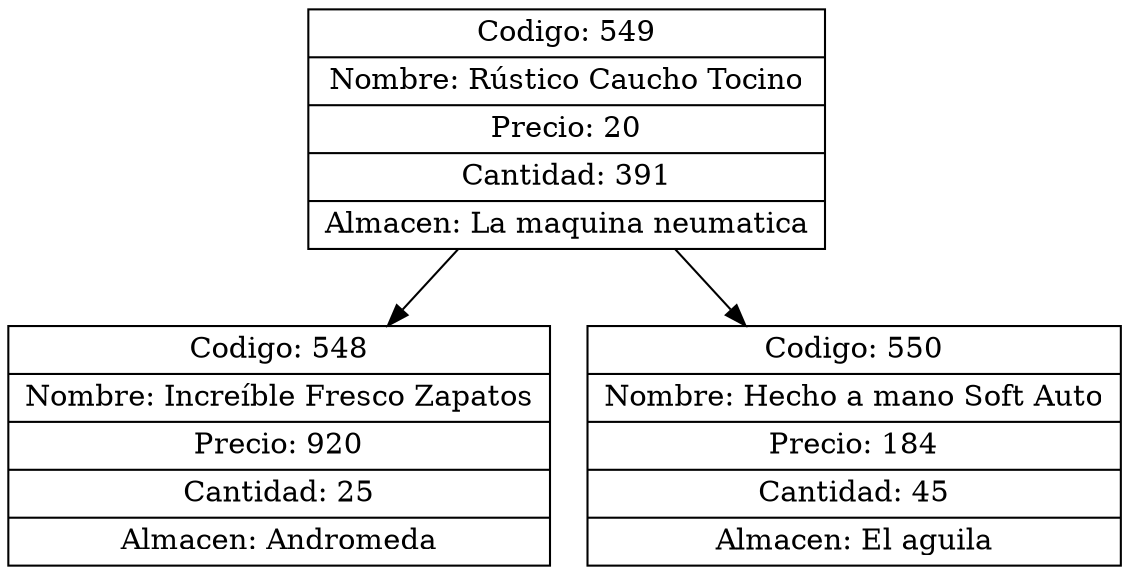 digraph G{
node[shape="box" shape="record"]
nodo549[label="{ Codigo: 549 | Nombre: Rústico Caucho Tocino | Precio: 20 | Cantidad: 391 | Almacen: La maquina neumatica}"];
nodo548[label="{ Codigo: 548 | Nombre: Increíble Fresco Zapatos | Precio: 920 | Cantidad: 25 | Almacen: Andromeda}"];
nodo549->nodo548;
nodo550[label="{ Codigo: 550 | Nombre: Hecho a mano Soft Auto | Precio: 184 | Cantidad: 45 | Almacen: El aguila}"];
nodo549->nodo550;
}

